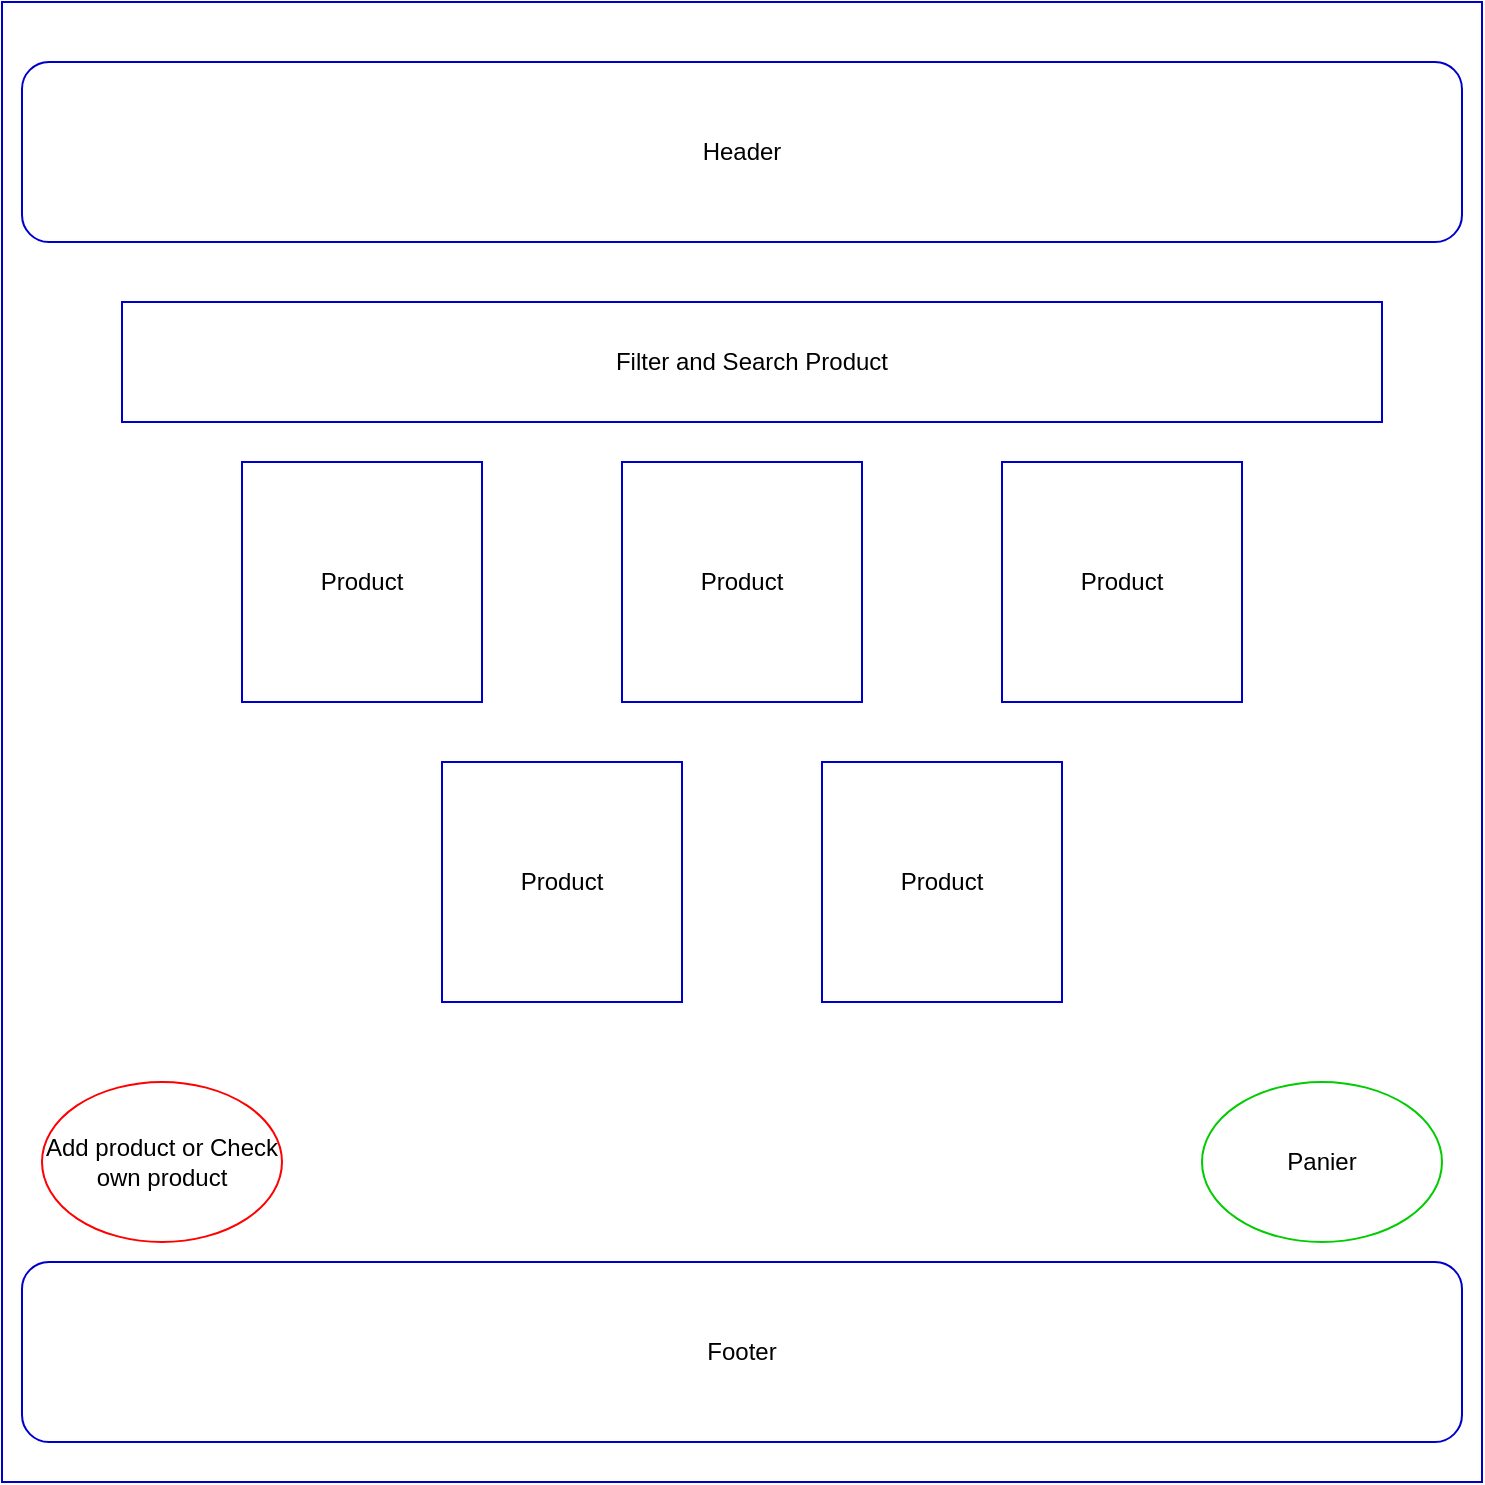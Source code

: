 <mxfile>
    <diagram id="_vngDLqTinRNDJ-WFZXq" name="Page-1">
        <mxGraphModel dx="1358" dy="790" grid="1" gridSize="10" guides="1" tooltips="1" connect="1" arrows="1" fold="1" page="1" pageScale="1" pageWidth="827" pageHeight="1169" math="0" shadow="0">
            <root>
                <mxCell id="0"/>
                <mxCell id="1" parent="0"/>
                <mxCell id="2" value="" style="whiteSpace=wrap;html=1;aspect=fixed;strokeColor=#0000CC;" parent="1" vertex="1">
                    <mxGeometry x="40" y="160" width="740" height="740" as="geometry"/>
                </mxCell>
                <mxCell id="3" value="Header" style="rounded=1;whiteSpace=wrap;html=1;strokeColor=#0000CC;" parent="1" vertex="1">
                    <mxGeometry x="50" y="190" width="720" height="90" as="geometry"/>
                </mxCell>
                <mxCell id="5" value="Footer" style="rounded=1;whiteSpace=wrap;html=1;strokeColor=#0000CC;" parent="1" vertex="1">
                    <mxGeometry x="50" y="790" width="720" height="90" as="geometry"/>
                </mxCell>
                <mxCell id="6" value="Product" style="whiteSpace=wrap;html=1;aspect=fixed;strokeColor=#0000CC;" parent="1" vertex="1">
                    <mxGeometry x="160" y="390" width="120" height="120" as="geometry"/>
                </mxCell>
                <mxCell id="7" value="Product" style="whiteSpace=wrap;html=1;aspect=fixed;strokeColor=#0000CC;" parent="1" vertex="1">
                    <mxGeometry x="350" y="390" width="120" height="120" as="geometry"/>
                </mxCell>
                <mxCell id="8" value="Product" style="whiteSpace=wrap;html=1;aspect=fixed;strokeColor=#0000CC;" parent="1" vertex="1">
                    <mxGeometry x="540" y="390" width="120" height="120" as="geometry"/>
                </mxCell>
                <mxCell id="9" value="Product" style="whiteSpace=wrap;html=1;aspect=fixed;strokeColor=#0000CC;" parent="1" vertex="1">
                    <mxGeometry x="260" y="540" width="120" height="120" as="geometry"/>
                </mxCell>
                <mxCell id="10" value="Product" style="whiteSpace=wrap;html=1;aspect=fixed;strokeColor=#0000CC;" parent="1" vertex="1">
                    <mxGeometry x="450" y="540" width="120" height="120" as="geometry"/>
                </mxCell>
                <mxCell id="11" value="Panier" style="ellipse;whiteSpace=wrap;html=1;strokeColor=#00CC00;" parent="1" vertex="1">
                    <mxGeometry x="640" y="700" width="120" height="80" as="geometry"/>
                </mxCell>
                <mxCell id="12" value="Add product or Check own product" style="ellipse;whiteSpace=wrap;html=1;strokeColor=#FF0000;" parent="1" vertex="1">
                    <mxGeometry x="60" y="700" width="120" height="80" as="geometry"/>
                </mxCell>
                <mxCell id="13" value="Filter and Search Product" style="rounded=0;whiteSpace=wrap;html=1;strokeColor=#0000CC;" vertex="1" parent="1">
                    <mxGeometry x="100" y="310" width="630" height="60" as="geometry"/>
                </mxCell>
            </root>
        </mxGraphModel>
    </diagram>
</mxfile>
